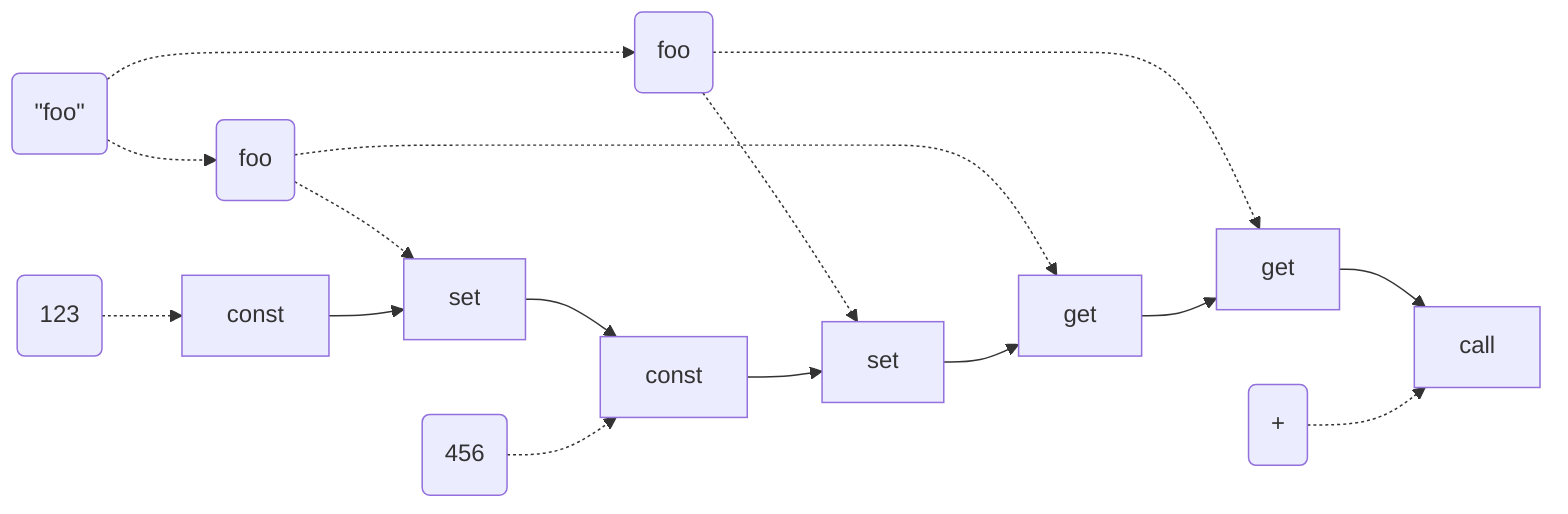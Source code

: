 flowchart LR
  d2(#quot;foo#quot;) -.-> d3
  d2 -.-> d4
  d3(foo) -.-> c1
  d3 -.-> c4
  d4(foo) -.-> c3
  d4 -.-> c5
  c0[const] --> c1[set] --> c2
  c2[const] --> c3[set] --> c4
  c4[get] --> c5[get] --> c6[call]
  d0(123) -.-> c0
  d1(456) -.-> c2
  d5(+) -.-> c6